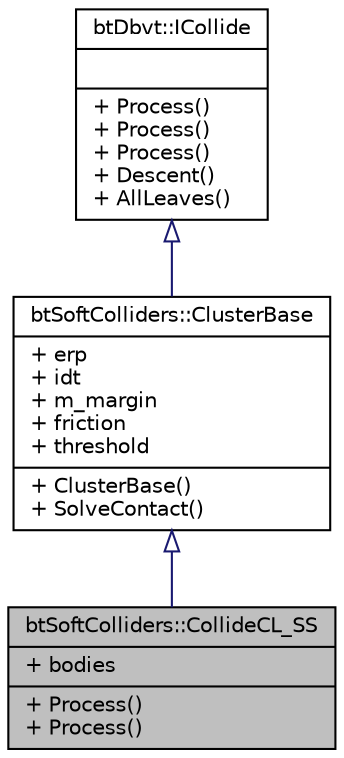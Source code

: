 digraph G
{
  edge [fontname="Helvetica",fontsize="10",labelfontname="Helvetica",labelfontsize="10"];
  node [fontname="Helvetica",fontsize="10",shape=record];
  Node1 [label="{btSoftColliders::CollideCL_SS\n|+ bodies\l|+ Process()\l+ Process()\l}",height=0.2,width=0.4,color="black", fillcolor="grey75", style="filled" fontcolor="black"];
  Node2 -> Node1 [dir=back,color="midnightblue",fontsize="10",style="solid",arrowtail="empty",fontname="Helvetica"];
  Node2 [label="{btSoftColliders::ClusterBase\n|+ erp\l+ idt\l+ m_margin\l+ friction\l+ threshold\l|+ ClusterBase()\l+ SolveContact()\l}",height=0.2,width=0.4,color="black", fillcolor="white", style="filled",URL="$d5/dfc/structbtSoftColliders_1_1ClusterBase.html"];
  Node3 -> Node2 [dir=back,color="midnightblue",fontsize="10",style="solid",arrowtail="empty",fontname="Helvetica"];
  Node3 [label="{btDbvt::ICollide\n||+ Process()\l+ Process()\l+ Process()\l+ Descent()\l+ AllLeaves()\l}",height=0.2,width=0.4,color="black", fillcolor="white", style="filled",URL="$dd/da7/structbtDbvt_1_1ICollide.html"];
}
